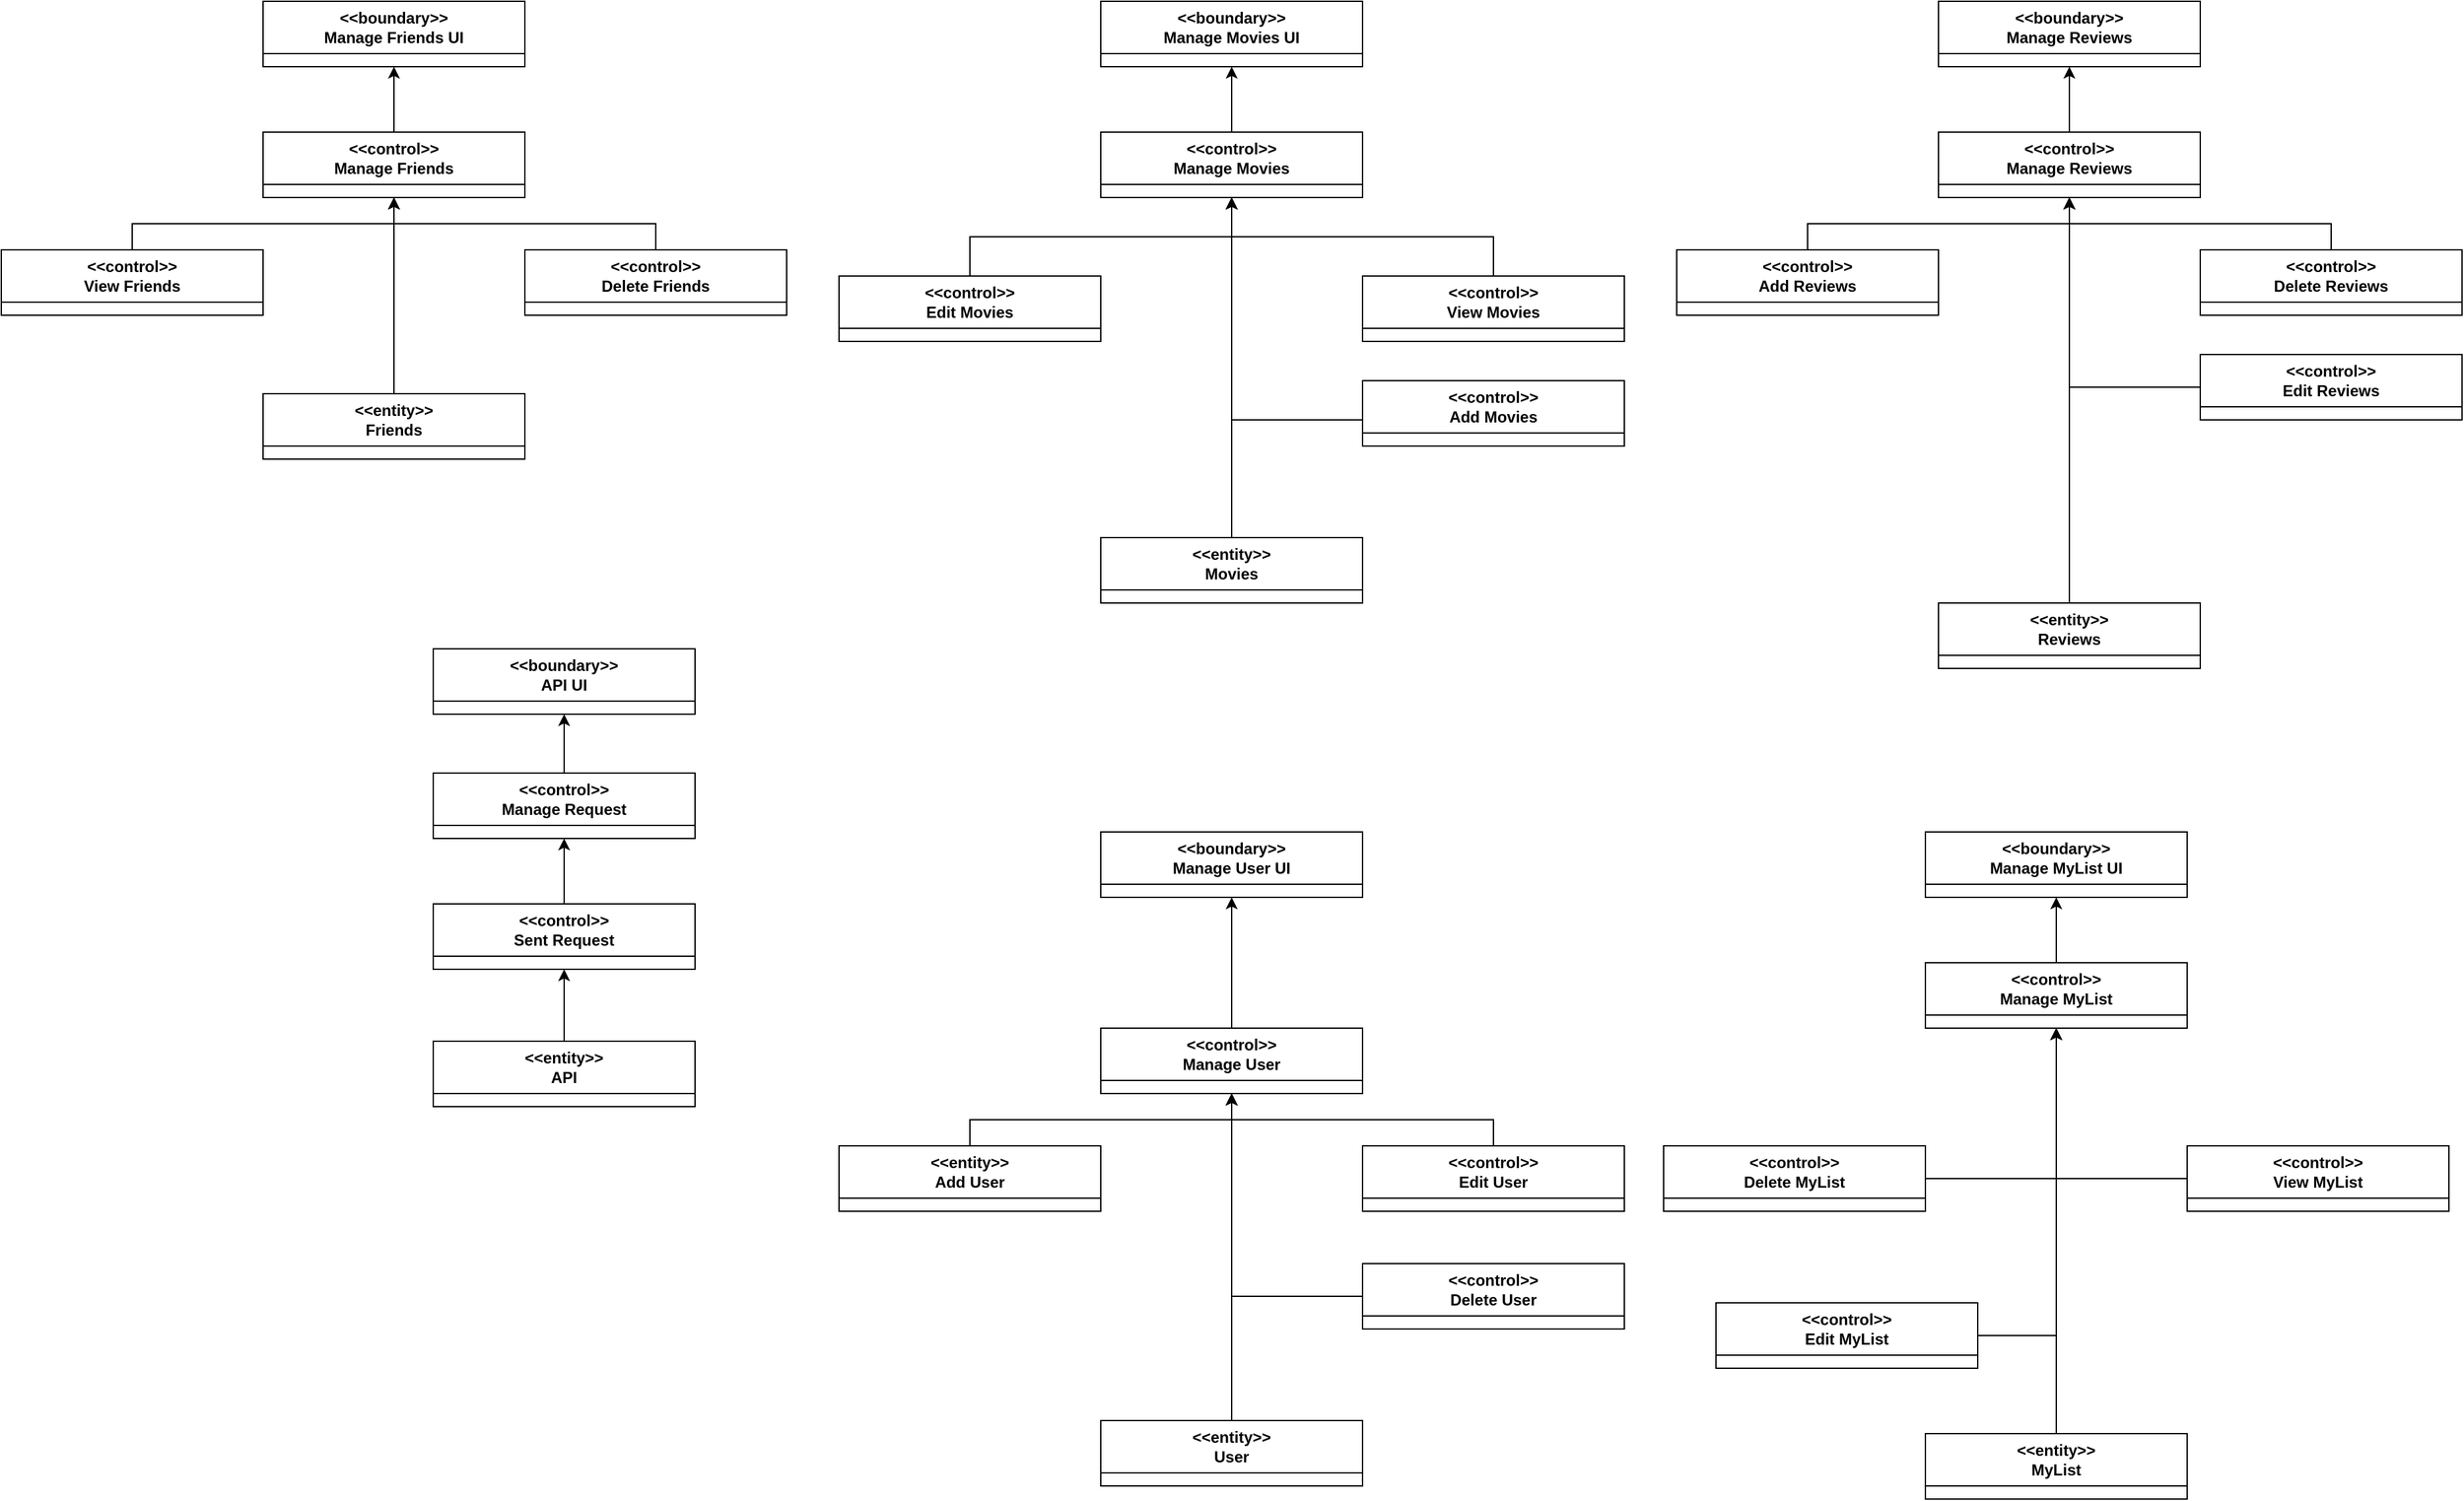 <mxfile version="22.1.8" type="github">
  <diagram name="Page-1" id="U44AKlqPYRK6XK5reMsL">
    <mxGraphModel dx="1493" dy="1410" grid="1" gridSize="10" guides="1" tooltips="1" connect="1" arrows="1" fold="1" page="1" pageScale="1" pageWidth="1169" pageHeight="827" math="0" shadow="0">
      <root>
        <mxCell id="0" />
        <mxCell id="1" parent="0" />
        <mxCell id="hbKF5pfbyNxAoD32uOXb-73" value="" style="group" vertex="1" connectable="0" parent="1">
          <mxGeometry x="230" y="-695" width="600" height="350" as="geometry" />
        </mxCell>
        <mxCell id="hbKF5pfbyNxAoD32uOXb-62" value="" style="group" vertex="1" connectable="0" parent="hbKF5pfbyNxAoD32uOXb-73">
          <mxGeometry y="100" width="600" height="250" as="geometry" />
        </mxCell>
        <mxCell id="hbKF5pfbyNxAoD32uOXb-5" value="&amp;lt;&amp;lt;entity&amp;gt;&amp;gt;&lt;br&gt;Friends" style="swimlane;whiteSpace=wrap;html=1;startSize=40;" vertex="1" parent="hbKF5pfbyNxAoD32uOXb-62">
          <mxGeometry x="200" y="200" width="200" height="50" as="geometry" />
        </mxCell>
        <mxCell id="hbKF5pfbyNxAoD32uOXb-56" value="&amp;lt;&amp;lt;control&amp;gt;&amp;gt;&lt;br&gt;Manage Friends" style="swimlane;whiteSpace=wrap;html=1;startSize=40;" vertex="1" parent="hbKF5pfbyNxAoD32uOXb-62">
          <mxGeometry x="200" width="200" height="50" as="geometry" />
        </mxCell>
        <mxCell id="hbKF5pfbyNxAoD32uOXb-61" style="edgeStyle=orthogonalEdgeStyle;rounded=0;orthogonalLoop=1;jettySize=auto;html=1;entryX=0.5;entryY=1;entryDx=0;entryDy=0;" edge="1" parent="hbKF5pfbyNxAoD32uOXb-62" source="hbKF5pfbyNxAoD32uOXb-5" target="hbKF5pfbyNxAoD32uOXb-56">
          <mxGeometry relative="1" as="geometry" />
        </mxCell>
        <mxCell id="hbKF5pfbyNxAoD32uOXb-59" style="edgeStyle=orthogonalEdgeStyle;rounded=0;orthogonalLoop=1;jettySize=auto;html=1;entryX=0.5;entryY=1;entryDx=0;entryDy=0;" edge="1" parent="hbKF5pfbyNxAoD32uOXb-62" source="hbKF5pfbyNxAoD32uOXb-57" target="hbKF5pfbyNxAoD32uOXb-56">
          <mxGeometry relative="1" as="geometry" />
        </mxCell>
        <mxCell id="hbKF5pfbyNxAoD32uOXb-57" value="&amp;lt;&amp;lt;control&amp;gt;&amp;gt;&lt;br&gt;View Friends" style="swimlane;whiteSpace=wrap;html=1;startSize=40;" vertex="1" parent="hbKF5pfbyNxAoD32uOXb-62">
          <mxGeometry y="90" width="200" height="50" as="geometry" />
        </mxCell>
        <mxCell id="hbKF5pfbyNxAoD32uOXb-60" style="edgeStyle=orthogonalEdgeStyle;rounded=0;orthogonalLoop=1;jettySize=auto;html=1;entryX=0.5;entryY=1;entryDx=0;entryDy=0;" edge="1" parent="hbKF5pfbyNxAoD32uOXb-62" source="hbKF5pfbyNxAoD32uOXb-58" target="hbKF5pfbyNxAoD32uOXb-56">
          <mxGeometry relative="1" as="geometry" />
        </mxCell>
        <mxCell id="hbKF5pfbyNxAoD32uOXb-58" value="&amp;lt;&amp;lt;control&amp;gt;&amp;gt;&lt;br&gt;Delete Friends" style="swimlane;whiteSpace=wrap;html=1;startSize=40;" vertex="1" parent="hbKF5pfbyNxAoD32uOXb-62">
          <mxGeometry x="400" y="90" width="200" height="50" as="geometry" />
        </mxCell>
        <mxCell id="hbKF5pfbyNxAoD32uOXb-71" value="&amp;lt;&amp;lt;boundary&amp;gt;&amp;gt;&lt;br&gt;Manage Friends UI" style="swimlane;whiteSpace=wrap;html=1;startSize=40;" vertex="1" parent="hbKF5pfbyNxAoD32uOXb-73">
          <mxGeometry x="200" width="200" height="50" as="geometry" />
        </mxCell>
        <mxCell id="hbKF5pfbyNxAoD32uOXb-72" style="edgeStyle=orthogonalEdgeStyle;rounded=0;orthogonalLoop=1;jettySize=auto;html=1;entryX=0.5;entryY=1;entryDx=0;entryDy=0;" edge="1" parent="hbKF5pfbyNxAoD32uOXb-73" source="hbKF5pfbyNxAoD32uOXb-56" target="hbKF5pfbyNxAoD32uOXb-71">
          <mxGeometry relative="1" as="geometry" />
        </mxCell>
        <mxCell id="hbKF5pfbyNxAoD32uOXb-74" value="" style="group" vertex="1" connectable="0" parent="1">
          <mxGeometry x="870" y="-60" width="600" height="500" as="geometry" />
        </mxCell>
        <mxCell id="hbKF5pfbyNxAoD32uOXb-55" value="" style="group" vertex="1" connectable="0" parent="hbKF5pfbyNxAoD32uOXb-74">
          <mxGeometry y="150" width="600" height="350" as="geometry" />
        </mxCell>
        <mxCell id="hbKF5pfbyNxAoD32uOXb-2" value="&amp;lt;&amp;lt;entity&amp;gt;&amp;gt;&lt;br&gt;Add User" style="swimlane;whiteSpace=wrap;html=1;startSize=40;" vertex="1" parent="hbKF5pfbyNxAoD32uOXb-55">
          <mxGeometry y="90" width="200" height="50" as="geometry" />
        </mxCell>
        <mxCell id="hbKF5pfbyNxAoD32uOXb-47" value="&amp;lt;&amp;lt;control&amp;gt;&amp;gt;&lt;br&gt;Manage User" style="swimlane;whiteSpace=wrap;html=1;startSize=40;" vertex="1" parent="hbKF5pfbyNxAoD32uOXb-55">
          <mxGeometry x="200" width="200" height="50" as="geometry" />
        </mxCell>
        <mxCell id="hbKF5pfbyNxAoD32uOXb-52" style="edgeStyle=orthogonalEdgeStyle;rounded=0;orthogonalLoop=1;jettySize=auto;html=1;entryX=0.5;entryY=1;entryDx=0;entryDy=0;" edge="1" parent="hbKF5pfbyNxAoD32uOXb-55" source="hbKF5pfbyNxAoD32uOXb-2" target="hbKF5pfbyNxAoD32uOXb-47">
          <mxGeometry relative="1" as="geometry" />
        </mxCell>
        <mxCell id="hbKF5pfbyNxAoD32uOXb-51" style="edgeStyle=orthogonalEdgeStyle;rounded=0;orthogonalLoop=1;jettySize=auto;html=1;entryX=0.5;entryY=1;entryDx=0;entryDy=0;" edge="1" parent="hbKF5pfbyNxAoD32uOXb-55" source="hbKF5pfbyNxAoD32uOXb-48" target="hbKF5pfbyNxAoD32uOXb-47">
          <mxGeometry relative="1" as="geometry" />
        </mxCell>
        <mxCell id="hbKF5pfbyNxAoD32uOXb-48" value="&amp;lt;&amp;lt;control&amp;gt;&amp;gt;&lt;br&gt;Edit User" style="swimlane;whiteSpace=wrap;html=1;startSize=40;" vertex="1" parent="hbKF5pfbyNxAoD32uOXb-55">
          <mxGeometry x="400" y="90" width="200" height="50" as="geometry" />
        </mxCell>
        <mxCell id="hbKF5pfbyNxAoD32uOXb-53" style="edgeStyle=orthogonalEdgeStyle;rounded=0;orthogonalLoop=1;jettySize=auto;html=1;entryX=0.5;entryY=1;entryDx=0;entryDy=0;" edge="1" parent="hbKF5pfbyNxAoD32uOXb-55" source="hbKF5pfbyNxAoD32uOXb-49" target="hbKF5pfbyNxAoD32uOXb-47">
          <mxGeometry relative="1" as="geometry">
            <Array as="points">
              <mxPoint x="300" y="205" />
            </Array>
          </mxGeometry>
        </mxCell>
        <mxCell id="hbKF5pfbyNxAoD32uOXb-49" value="&amp;lt;&amp;lt;control&amp;gt;&amp;gt;&lt;br&gt;Delete User" style="swimlane;whiteSpace=wrap;html=1;startSize=40;" vertex="1" parent="hbKF5pfbyNxAoD32uOXb-55">
          <mxGeometry x="400" y="180" width="200" height="50" as="geometry" />
        </mxCell>
        <mxCell id="hbKF5pfbyNxAoD32uOXb-54" style="edgeStyle=orthogonalEdgeStyle;rounded=0;orthogonalLoop=1;jettySize=auto;html=1;entryX=0.5;entryY=1;entryDx=0;entryDy=0;" edge="1" parent="hbKF5pfbyNxAoD32uOXb-55" source="hbKF5pfbyNxAoD32uOXb-50" target="hbKF5pfbyNxAoD32uOXb-47">
          <mxGeometry relative="1" as="geometry" />
        </mxCell>
        <mxCell id="hbKF5pfbyNxAoD32uOXb-50" value="&amp;lt;&amp;lt;entity&amp;gt;&amp;gt;&lt;br&gt;User" style="swimlane;whiteSpace=wrap;html=1;startSize=40;" vertex="1" parent="hbKF5pfbyNxAoD32uOXb-55">
          <mxGeometry x="200" y="300" width="200" height="50" as="geometry" />
        </mxCell>
        <mxCell id="hbKF5pfbyNxAoD32uOXb-63" value="&amp;lt;&amp;lt;boundary&amp;gt;&amp;gt;&lt;br&gt;Manage User UI" style="swimlane;whiteSpace=wrap;html=1;startSize=40;" vertex="1" parent="hbKF5pfbyNxAoD32uOXb-74">
          <mxGeometry x="200" width="200" height="50" as="geometry" />
        </mxCell>
        <mxCell id="hbKF5pfbyNxAoD32uOXb-67" style="edgeStyle=orthogonalEdgeStyle;rounded=0;orthogonalLoop=1;jettySize=auto;html=1;entryX=0.5;entryY=1;entryDx=0;entryDy=0;" edge="1" parent="hbKF5pfbyNxAoD32uOXb-74" source="hbKF5pfbyNxAoD32uOXb-47" target="hbKF5pfbyNxAoD32uOXb-63">
          <mxGeometry relative="1" as="geometry" />
        </mxCell>
        <mxCell id="hbKF5pfbyNxAoD32uOXb-75" value="" style="group" vertex="1" connectable="0" parent="1">
          <mxGeometry x="870" y="-695" width="600" height="460" as="geometry" />
        </mxCell>
        <mxCell id="hbKF5pfbyNxAoD32uOXb-36" value="" style="group" vertex="1" connectable="0" parent="hbKF5pfbyNxAoD32uOXb-75">
          <mxGeometry y="100" width="600" height="360" as="geometry" />
        </mxCell>
        <mxCell id="hbKF5pfbyNxAoD32uOXb-1" value="&amp;lt;&amp;lt;entity&amp;gt;&amp;gt;&lt;br&gt;Movies" style="swimlane;whiteSpace=wrap;html=1;startSize=40;" vertex="1" parent="hbKF5pfbyNxAoD32uOXb-36">
          <mxGeometry x="200" y="310" width="200" height="50" as="geometry" />
        </mxCell>
        <mxCell id="hbKF5pfbyNxAoD32uOXb-28" value="&amp;lt;&amp;lt;control&amp;gt;&amp;gt;&lt;br&gt;View Movies" style="swimlane;whiteSpace=wrap;html=1;startSize=40;" vertex="1" parent="hbKF5pfbyNxAoD32uOXb-36">
          <mxGeometry x="400" y="110" width="200" height="50" as="geometry" />
        </mxCell>
        <mxCell id="hbKF5pfbyNxAoD32uOXb-29" value="&amp;lt;&amp;lt;control&amp;gt;&amp;gt;&lt;br&gt;Edit Movies" style="swimlane;whiteSpace=wrap;html=1;startSize=40;" vertex="1" parent="hbKF5pfbyNxAoD32uOXb-36">
          <mxGeometry y="110" width="200" height="50" as="geometry" />
        </mxCell>
        <mxCell id="hbKF5pfbyNxAoD32uOXb-30" value="&amp;lt;&amp;lt;control&amp;gt;&amp;gt;&lt;br&gt;Add Movies" style="swimlane;whiteSpace=wrap;html=1;startSize=40;" vertex="1" parent="hbKF5pfbyNxAoD32uOXb-36">
          <mxGeometry x="400" y="190" width="200" height="50" as="geometry" />
        </mxCell>
        <mxCell id="hbKF5pfbyNxAoD32uOXb-31" value="&amp;lt;&amp;lt;control&amp;gt;&amp;gt;&lt;br&gt;Manage Movies" style="swimlane;whiteSpace=wrap;html=1;startSize=40;" vertex="1" parent="hbKF5pfbyNxAoD32uOXb-36">
          <mxGeometry x="200" width="200" height="50" as="geometry" />
        </mxCell>
        <mxCell id="hbKF5pfbyNxAoD32uOXb-35" style="edgeStyle=orthogonalEdgeStyle;rounded=0;orthogonalLoop=1;jettySize=auto;html=1;entryX=0.5;entryY=1;entryDx=0;entryDy=0;" edge="1" parent="hbKF5pfbyNxAoD32uOXb-36" source="hbKF5pfbyNxAoD32uOXb-1" target="hbKF5pfbyNxAoD32uOXb-31">
          <mxGeometry relative="1" as="geometry" />
        </mxCell>
        <mxCell id="hbKF5pfbyNxAoD32uOXb-33" style="edgeStyle=orthogonalEdgeStyle;rounded=0;orthogonalLoop=1;jettySize=auto;html=1;entryX=0.5;entryY=1;entryDx=0;entryDy=0;" edge="1" parent="hbKF5pfbyNxAoD32uOXb-36" source="hbKF5pfbyNxAoD32uOXb-28" target="hbKF5pfbyNxAoD32uOXb-31">
          <mxGeometry relative="1" as="geometry" />
        </mxCell>
        <mxCell id="hbKF5pfbyNxAoD32uOXb-32" style="edgeStyle=orthogonalEdgeStyle;rounded=0;orthogonalLoop=1;jettySize=auto;html=1;entryX=0.5;entryY=1;entryDx=0;entryDy=0;" edge="1" parent="hbKF5pfbyNxAoD32uOXb-36" source="hbKF5pfbyNxAoD32uOXb-29" target="hbKF5pfbyNxAoD32uOXb-31">
          <mxGeometry relative="1" as="geometry" />
        </mxCell>
        <mxCell id="hbKF5pfbyNxAoD32uOXb-34" style="edgeStyle=orthogonalEdgeStyle;rounded=0;orthogonalLoop=1;jettySize=auto;html=1;entryX=0.5;entryY=1;entryDx=0;entryDy=0;exitX=0;exitY=0.5;exitDx=0;exitDy=0;" edge="1" parent="hbKF5pfbyNxAoD32uOXb-36" source="hbKF5pfbyNxAoD32uOXb-30" target="hbKF5pfbyNxAoD32uOXb-31">
          <mxGeometry relative="1" as="geometry">
            <Array as="points">
              <mxPoint x="400" y="220" />
              <mxPoint x="300" y="220" />
            </Array>
          </mxGeometry>
        </mxCell>
        <mxCell id="hbKF5pfbyNxAoD32uOXb-64" value="&amp;lt;&amp;lt;boundary&amp;gt;&amp;gt;&lt;br&gt;Manage Movies UI" style="swimlane;whiteSpace=wrap;html=1;startSize=40;" vertex="1" parent="hbKF5pfbyNxAoD32uOXb-75">
          <mxGeometry x="200" width="200" height="50" as="geometry" />
        </mxCell>
        <mxCell id="hbKF5pfbyNxAoD32uOXb-68" style="edgeStyle=orthogonalEdgeStyle;rounded=0;orthogonalLoop=1;jettySize=auto;html=1;" edge="1" parent="hbKF5pfbyNxAoD32uOXb-75" source="hbKF5pfbyNxAoD32uOXb-31" target="hbKF5pfbyNxAoD32uOXb-64">
          <mxGeometry relative="1" as="geometry" />
        </mxCell>
        <mxCell id="hbKF5pfbyNxAoD32uOXb-76" value="" style="group" vertex="1" connectable="0" parent="1">
          <mxGeometry x="1500" y="-60" width="600" height="510" as="geometry" />
        </mxCell>
        <mxCell id="hbKF5pfbyNxAoD32uOXb-17" value="" style="group" vertex="1" connectable="0" parent="hbKF5pfbyNxAoD32uOXb-76">
          <mxGeometry y="100" width="600" height="410" as="geometry" />
        </mxCell>
        <mxCell id="hbKF5pfbyNxAoD32uOXb-4" value="&amp;lt;&amp;lt;entity&amp;gt;&amp;gt;&lt;br&gt;MyList" style="swimlane;whiteSpace=wrap;html=1;startSize=40;" vertex="1" parent="hbKF5pfbyNxAoD32uOXb-17">
          <mxGeometry x="200" y="360" width="200" height="50" as="geometry" />
        </mxCell>
        <mxCell id="hbKF5pfbyNxAoD32uOXb-6" value="&amp;lt;&amp;lt;control&amp;gt;&amp;gt;&lt;br&gt;View MyList" style="swimlane;whiteSpace=wrap;html=1;startSize=40;" vertex="1" parent="hbKF5pfbyNxAoD32uOXb-17">
          <mxGeometry x="400" y="140" width="200" height="50" as="geometry" />
        </mxCell>
        <mxCell id="hbKF5pfbyNxAoD32uOXb-7" value="&amp;lt;&amp;lt;control&amp;gt;&amp;gt;&lt;br&gt;Manage MyList" style="swimlane;whiteSpace=wrap;html=1;startSize=40;" vertex="1" parent="hbKF5pfbyNxAoD32uOXb-17">
          <mxGeometry x="200" width="200" height="50" as="geometry" />
        </mxCell>
        <mxCell id="hbKF5pfbyNxAoD32uOXb-16" style="edgeStyle=orthogonalEdgeStyle;rounded=0;orthogonalLoop=1;jettySize=auto;html=1;entryX=0.5;entryY=1;entryDx=0;entryDy=0;" edge="1" parent="hbKF5pfbyNxAoD32uOXb-17" source="hbKF5pfbyNxAoD32uOXb-4" target="hbKF5pfbyNxAoD32uOXb-7">
          <mxGeometry relative="1" as="geometry" />
        </mxCell>
        <mxCell id="hbKF5pfbyNxAoD32uOXb-11" style="edgeStyle=orthogonalEdgeStyle;rounded=0;orthogonalLoop=1;jettySize=auto;html=1;entryX=0.5;entryY=1;entryDx=0;entryDy=0;" edge="1" parent="hbKF5pfbyNxAoD32uOXb-17" source="hbKF5pfbyNxAoD32uOXb-6" target="hbKF5pfbyNxAoD32uOXb-7">
          <mxGeometry relative="1" as="geometry">
            <Array as="points">
              <mxPoint x="300" y="165" />
            </Array>
          </mxGeometry>
        </mxCell>
        <mxCell id="hbKF5pfbyNxAoD32uOXb-14" style="edgeStyle=orthogonalEdgeStyle;rounded=0;orthogonalLoop=1;jettySize=auto;html=1;entryX=0.5;entryY=1;entryDx=0;entryDy=0;" edge="1" parent="hbKF5pfbyNxAoD32uOXb-17" source="hbKF5pfbyNxAoD32uOXb-9" target="hbKF5pfbyNxAoD32uOXb-7">
          <mxGeometry relative="1" as="geometry">
            <Array as="points">
              <mxPoint x="300" y="285" />
            </Array>
          </mxGeometry>
        </mxCell>
        <mxCell id="hbKF5pfbyNxAoD32uOXb-9" value="&amp;lt;&amp;lt;control&amp;gt;&amp;gt;&lt;br&gt;Edit MyList" style="swimlane;whiteSpace=wrap;html=1;startSize=40;" vertex="1" parent="hbKF5pfbyNxAoD32uOXb-17">
          <mxGeometry x="40" y="260" width="200" height="50" as="geometry" />
        </mxCell>
        <mxCell id="hbKF5pfbyNxAoD32uOXb-12" style="edgeStyle=orthogonalEdgeStyle;rounded=0;orthogonalLoop=1;jettySize=auto;html=1;entryX=0.5;entryY=1;entryDx=0;entryDy=0;" edge="1" parent="hbKF5pfbyNxAoD32uOXb-17" source="hbKF5pfbyNxAoD32uOXb-10" target="hbKF5pfbyNxAoD32uOXb-7">
          <mxGeometry relative="1" as="geometry">
            <Array as="points">
              <mxPoint x="300" y="165" />
            </Array>
          </mxGeometry>
        </mxCell>
        <mxCell id="hbKF5pfbyNxAoD32uOXb-10" value="&amp;lt;&amp;lt;control&amp;gt;&amp;gt;&lt;br&gt;Delete MyList" style="swimlane;whiteSpace=wrap;html=1;startSize=40;" vertex="1" parent="hbKF5pfbyNxAoD32uOXb-17">
          <mxGeometry y="140" width="200" height="50" as="geometry" />
        </mxCell>
        <mxCell id="hbKF5pfbyNxAoD32uOXb-65" value="&amp;lt;&amp;lt;boundary&amp;gt;&amp;gt;&lt;br&gt;Manage MyList UI" style="swimlane;whiteSpace=wrap;html=1;startSize=40;" vertex="1" parent="hbKF5pfbyNxAoD32uOXb-76">
          <mxGeometry x="200" width="200" height="50" as="geometry" />
        </mxCell>
        <mxCell id="hbKF5pfbyNxAoD32uOXb-70" style="edgeStyle=orthogonalEdgeStyle;rounded=0;orthogonalLoop=1;jettySize=auto;html=1;entryX=0.5;entryY=1;entryDx=0;entryDy=0;" edge="1" parent="hbKF5pfbyNxAoD32uOXb-76" source="hbKF5pfbyNxAoD32uOXb-7" target="hbKF5pfbyNxAoD32uOXb-65">
          <mxGeometry relative="1" as="geometry" />
        </mxCell>
        <mxCell id="hbKF5pfbyNxAoD32uOXb-77" value="" style="group" vertex="1" connectable="0" parent="1">
          <mxGeometry x="1510" y="-695" width="600" height="510" as="geometry" />
        </mxCell>
        <mxCell id="hbKF5pfbyNxAoD32uOXb-45" value="" style="group" vertex="1" connectable="0" parent="hbKF5pfbyNxAoD32uOXb-77">
          <mxGeometry y="100" width="600" height="410" as="geometry" />
        </mxCell>
        <mxCell id="hbKF5pfbyNxAoD32uOXb-3" value="&amp;lt;&amp;lt;entity&amp;gt;&amp;gt;&lt;br&gt;Reviews" style="swimlane;whiteSpace=wrap;html=1;startSize=40;" vertex="1" parent="hbKF5pfbyNxAoD32uOXb-45">
          <mxGeometry x="200" y="360" width="200" height="50" as="geometry" />
        </mxCell>
        <mxCell id="hbKF5pfbyNxAoD32uOXb-37" value="&amp;lt;&amp;lt;control&amp;gt;&amp;gt;&lt;br&gt;Manage Reviews" style="swimlane;whiteSpace=wrap;html=1;startSize=40;" vertex="1" parent="hbKF5pfbyNxAoD32uOXb-45">
          <mxGeometry x="200" width="200" height="50" as="geometry" />
        </mxCell>
        <mxCell id="hbKF5pfbyNxAoD32uOXb-44" style="edgeStyle=orthogonalEdgeStyle;rounded=0;orthogonalLoop=1;jettySize=auto;html=1;entryX=0.5;entryY=1;entryDx=0;entryDy=0;" edge="1" parent="hbKF5pfbyNxAoD32uOXb-45" source="hbKF5pfbyNxAoD32uOXb-3" target="hbKF5pfbyNxAoD32uOXb-37">
          <mxGeometry relative="1" as="geometry" />
        </mxCell>
        <mxCell id="hbKF5pfbyNxAoD32uOXb-42" style="edgeStyle=orthogonalEdgeStyle;rounded=0;orthogonalLoop=1;jettySize=auto;html=1;entryX=0.5;entryY=1;entryDx=0;entryDy=0;" edge="1" parent="hbKF5pfbyNxAoD32uOXb-45" source="hbKF5pfbyNxAoD32uOXb-38" target="hbKF5pfbyNxAoD32uOXb-37">
          <mxGeometry relative="1" as="geometry" />
        </mxCell>
        <mxCell id="hbKF5pfbyNxAoD32uOXb-38" value="&amp;lt;&amp;lt;control&amp;gt;&amp;gt;&lt;br&gt;Add Reviews" style="swimlane;whiteSpace=wrap;html=1;startSize=40;" vertex="1" parent="hbKF5pfbyNxAoD32uOXb-45">
          <mxGeometry y="90" width="200" height="50" as="geometry" />
        </mxCell>
        <mxCell id="hbKF5pfbyNxAoD32uOXb-41" style="edgeStyle=orthogonalEdgeStyle;rounded=0;orthogonalLoop=1;jettySize=auto;html=1;entryX=0.5;entryY=1;entryDx=0;entryDy=0;" edge="1" parent="hbKF5pfbyNxAoD32uOXb-45" source="hbKF5pfbyNxAoD32uOXb-39" target="hbKF5pfbyNxAoD32uOXb-37">
          <mxGeometry relative="1" as="geometry" />
        </mxCell>
        <mxCell id="hbKF5pfbyNxAoD32uOXb-39" value="&amp;lt;&amp;lt;control&amp;gt;&amp;gt;&lt;br&gt;Delete Reviews" style="swimlane;whiteSpace=wrap;html=1;startSize=40;" vertex="1" parent="hbKF5pfbyNxAoD32uOXb-45">
          <mxGeometry x="400" y="90" width="200" height="50" as="geometry" />
        </mxCell>
        <mxCell id="hbKF5pfbyNxAoD32uOXb-43" style="edgeStyle=orthogonalEdgeStyle;rounded=0;orthogonalLoop=1;jettySize=auto;html=1;entryX=0.5;entryY=1;entryDx=0;entryDy=0;" edge="1" parent="hbKF5pfbyNxAoD32uOXb-45" source="hbKF5pfbyNxAoD32uOXb-40" target="hbKF5pfbyNxAoD32uOXb-37">
          <mxGeometry relative="1" as="geometry">
            <Array as="points">
              <mxPoint x="300" y="195" />
            </Array>
          </mxGeometry>
        </mxCell>
        <mxCell id="hbKF5pfbyNxAoD32uOXb-40" value="&amp;lt;&amp;lt;control&amp;gt;&amp;gt;&lt;br&gt;Edit Reviews" style="swimlane;whiteSpace=wrap;html=1;startSize=40;" vertex="1" parent="hbKF5pfbyNxAoD32uOXb-45">
          <mxGeometry x="400" y="170" width="200" height="50" as="geometry" />
        </mxCell>
        <mxCell id="hbKF5pfbyNxAoD32uOXb-66" value="&amp;lt;&amp;lt;boundary&amp;gt;&amp;gt;&lt;br&gt;Manage Reviews" style="swimlane;whiteSpace=wrap;html=1;startSize=40;" vertex="1" parent="hbKF5pfbyNxAoD32uOXb-77">
          <mxGeometry x="200" width="200" height="50" as="geometry" />
        </mxCell>
        <mxCell id="hbKF5pfbyNxAoD32uOXb-69" style="edgeStyle=orthogonalEdgeStyle;rounded=0;orthogonalLoop=1;jettySize=auto;html=1;entryX=0.5;entryY=1;entryDx=0;entryDy=0;" edge="1" parent="hbKF5pfbyNxAoD32uOXb-77" source="hbKF5pfbyNxAoD32uOXb-37" target="hbKF5pfbyNxAoD32uOXb-66">
          <mxGeometry relative="1" as="geometry" />
        </mxCell>
        <mxCell id="hbKF5pfbyNxAoD32uOXb-92" value="" style="group" vertex="1" connectable="0" parent="1">
          <mxGeometry x="560" y="-200" width="200" height="350" as="geometry" />
        </mxCell>
        <mxCell id="hbKF5pfbyNxAoD32uOXb-85" value="&amp;lt;&amp;lt;boundary&amp;gt;&amp;gt;&lt;br&gt;API UI" style="swimlane;whiteSpace=wrap;html=1;startSize=40;" vertex="1" parent="hbKF5pfbyNxAoD32uOXb-92">
          <mxGeometry width="200" height="50" as="geometry" />
        </mxCell>
        <mxCell id="hbKF5pfbyNxAoD32uOXb-89" style="edgeStyle=orthogonalEdgeStyle;rounded=0;orthogonalLoop=1;jettySize=auto;html=1;entryX=0.5;entryY=1;entryDx=0;entryDy=0;" edge="1" parent="hbKF5pfbyNxAoD32uOXb-92" source="hbKF5pfbyNxAoD32uOXb-86" target="hbKF5pfbyNxAoD32uOXb-85">
          <mxGeometry relative="1" as="geometry" />
        </mxCell>
        <mxCell id="hbKF5pfbyNxAoD32uOXb-86" value="&amp;lt;&amp;lt;control&amp;gt;&amp;gt;&lt;br&gt;Manage Request" style="swimlane;whiteSpace=wrap;html=1;startSize=40;" vertex="1" parent="hbKF5pfbyNxAoD32uOXb-92">
          <mxGeometry y="95" width="200" height="50" as="geometry" />
        </mxCell>
        <mxCell id="hbKF5pfbyNxAoD32uOXb-90" style="edgeStyle=orthogonalEdgeStyle;rounded=0;orthogonalLoop=1;jettySize=auto;html=1;entryX=0.5;entryY=1;entryDx=0;entryDy=0;" edge="1" parent="hbKF5pfbyNxAoD32uOXb-92" source="hbKF5pfbyNxAoD32uOXb-87" target="hbKF5pfbyNxAoD32uOXb-86">
          <mxGeometry relative="1" as="geometry" />
        </mxCell>
        <mxCell id="hbKF5pfbyNxAoD32uOXb-87" value="&amp;lt;&amp;lt;control&amp;gt;&amp;gt;&lt;br&gt;Sent Request" style="swimlane;whiteSpace=wrap;html=1;startSize=40;" vertex="1" parent="hbKF5pfbyNxAoD32uOXb-92">
          <mxGeometry y="195" width="200" height="50" as="geometry" />
        </mxCell>
        <mxCell id="hbKF5pfbyNxAoD32uOXb-91" style="edgeStyle=orthogonalEdgeStyle;rounded=0;orthogonalLoop=1;jettySize=auto;html=1;entryX=0.5;entryY=1;entryDx=0;entryDy=0;" edge="1" parent="hbKF5pfbyNxAoD32uOXb-92" source="hbKF5pfbyNxAoD32uOXb-88" target="hbKF5pfbyNxAoD32uOXb-87">
          <mxGeometry relative="1" as="geometry" />
        </mxCell>
        <mxCell id="hbKF5pfbyNxAoD32uOXb-88" value="&amp;lt;&amp;lt;entity&amp;gt;&amp;gt;&lt;br&gt;API" style="swimlane;whiteSpace=wrap;html=1;startSize=40;" vertex="1" parent="hbKF5pfbyNxAoD32uOXb-92">
          <mxGeometry y="300" width="200" height="50" as="geometry" />
        </mxCell>
      </root>
    </mxGraphModel>
  </diagram>
</mxfile>
